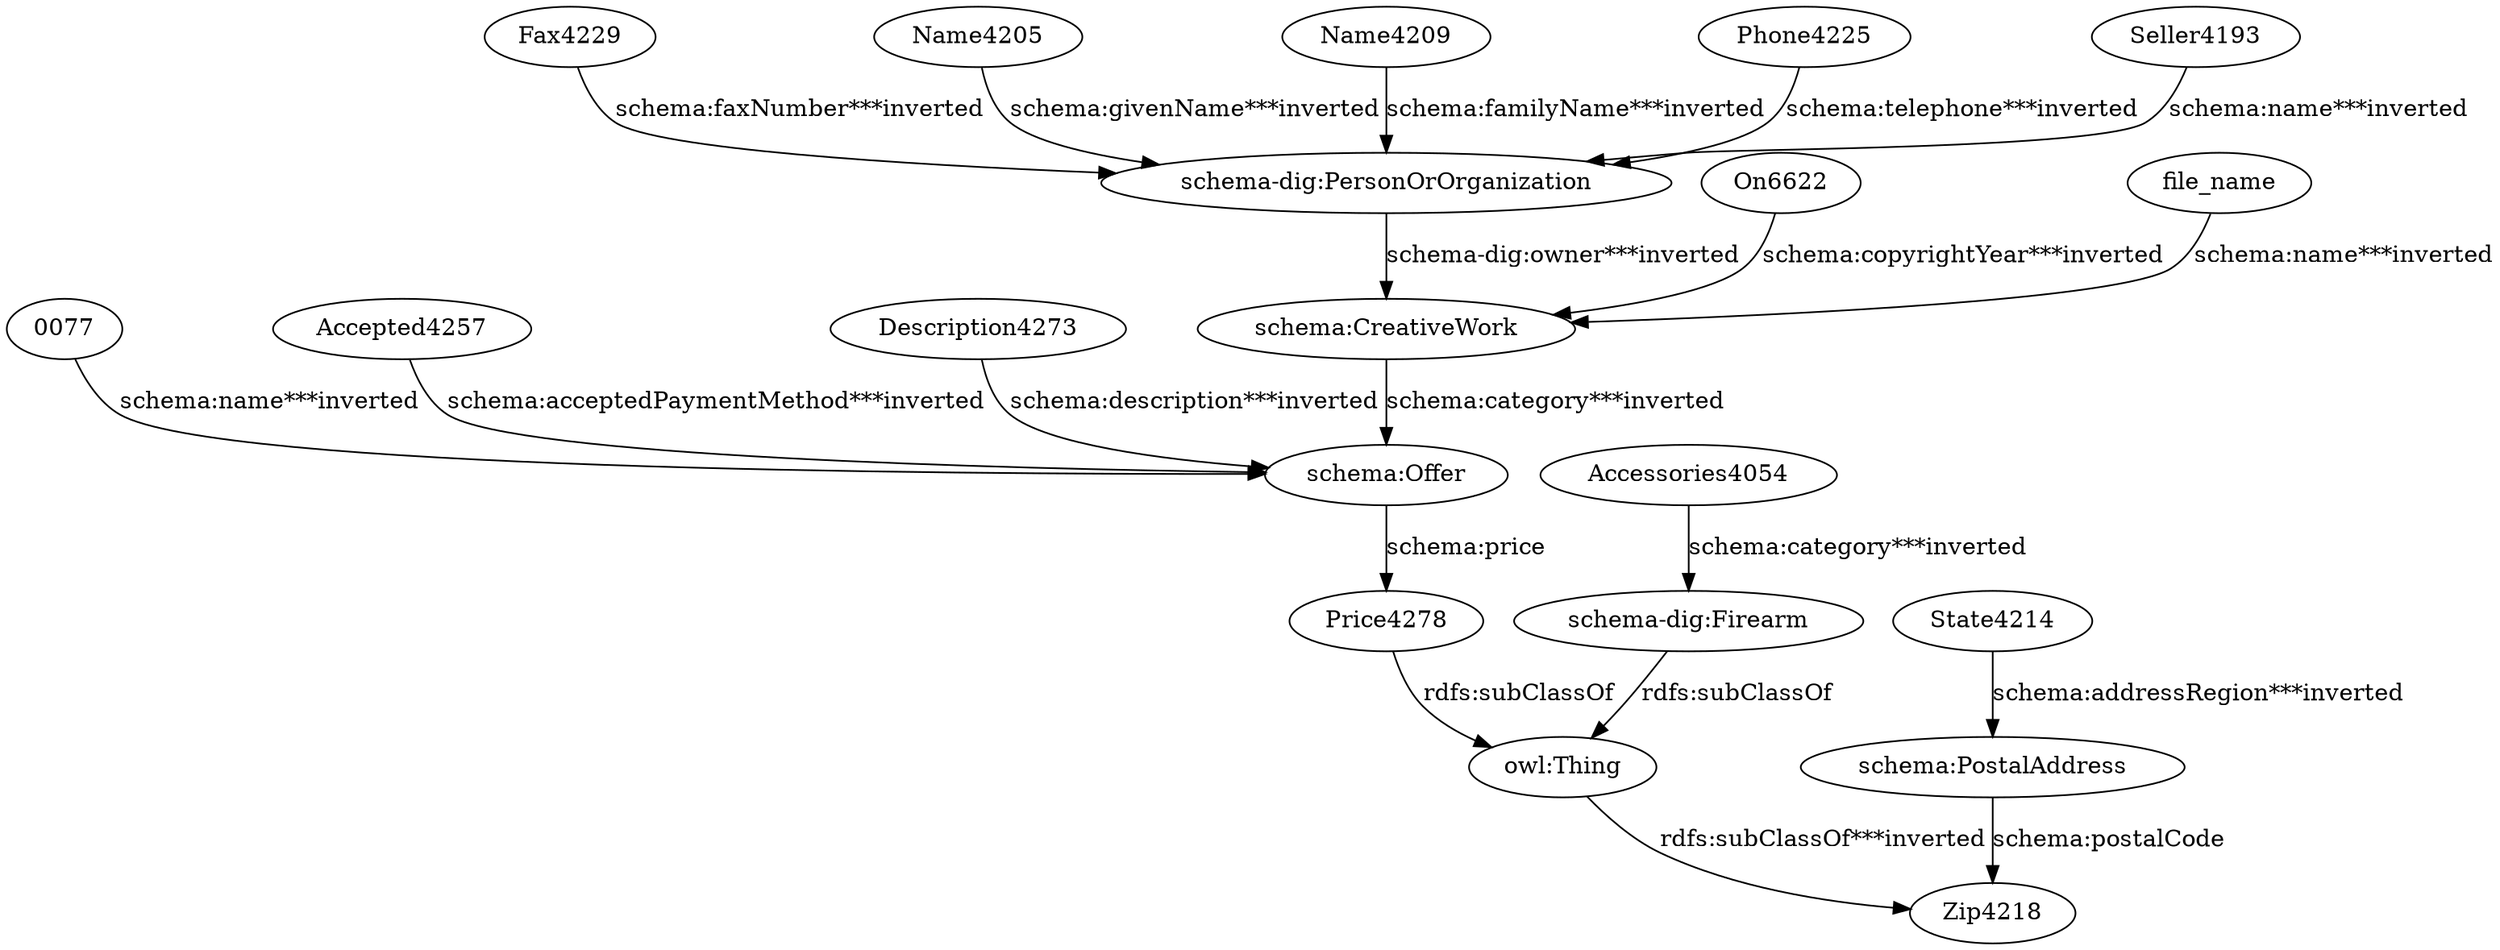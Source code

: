 digraph {
  "0077" [type=attribute_name,label="0077"]
  "schema:Offer1" [type=class_uri,label="schema:Offer"]
  Accepted4257 [type=attribute_name,label=Accepted4257]
  Accessories4054 [type=attribute_name,label=Accessories4054]
  "schema-dig:Firearm1" [type=class_uri,label="schema-dig:Firearm"]
  Description4273 [type=attribute_name,label=Description4273]
  Fax4229 [type=attribute_name,label=Fax4229]
  "schema-dig:PersonOrOrganization1" [type=class_uri,label="schema-dig:PersonOrOrganization"]
  Name4205 [type=attribute_name,label=Name4205]
  Name4209 [type=attribute_name,label=Name4209]
  On6622 [type=attribute_name,label=On6622]
  "schema:CreativeWork1" [type=class_uri,label="schema:CreativeWork"]
  Phone4225 [type=attribute_name,label=Phone4225]
  Price4278 [type=attribute_name,label=Price4278]
  "owl:Thing" [type=special,label="owl:Thing"]
  Seller4193 [type=attribute_name,label=Seller4193]
  State4214 [type=attribute_name,label=State4214]
  "schema:PostalAddress1" [type=class_uri,label="schema:PostalAddress"]
  file_name [type=attribute_name,label=file_name]
  Zip4218 [type=attribute_name,label=Zip4218]
  "0077" -> "schema:Offer1" [type=st_property_uri,label="schema:name***inverted",weight=1]
  Accepted4257 -> "schema:Offer1" [type=st_property_uri,label="schema:acceptedPaymentMethod***inverted",weight=1]
  Accessories4054 -> "schema-dig:Firearm1" [type=st_property_uri,label="schema:category***inverted",weight=1]
  Description4273 -> "schema:Offer1" [type=st_property_uri,label="schema:description***inverted",weight=1]
  Fax4229 -> "schema-dig:PersonOrOrganization1" [type=st_property_uri,label="schema:faxNumber***inverted",weight=1]
  Name4205 -> "schema-dig:PersonOrOrganization1" [type=st_property_uri,label="schema:givenName***inverted",weight=1]
  Name4209 -> "schema-dig:PersonOrOrganization1" [type=st_property_uri,label="schema:familyName***inverted",weight=1]
  On6622 -> "schema:CreativeWork1" [type=st_property_uri,label="schema:copyrightYear***inverted",weight=1]
  Phone4225 -> "schema-dig:PersonOrOrganization1" [type=st_property_uri,label="schema:telephone***inverted",weight=1]
  Price4278 -> "owl:Thing" [label="rdfs:subClassOf",type=inherited,weight=0.3333333333333333]
  Seller4193 -> "schema-dig:PersonOrOrganization1" [type=st_property_uri,label="schema:name***inverted",weight=1]
  State4214 -> "schema:PostalAddress1" [type=st_property_uri,label="schema:addressRegion***inverted",weight=1]
  file_name -> "schema:CreativeWork1" [type=st_property_uri,label="schema:name***inverted",weight=1]
  "owl:Thing" -> Zip4218 [type=inherited,label="rdfs:subClassOf***inverted",weight=0.3333333333333333]
  "schema-dig:Firearm1" -> "owl:Thing" [label="rdfs:subClassOf",type=inherited,weight=0.3333333333333333]
  "schema-dig:PersonOrOrganization1" -> "schema:CreativeWork1" [type=inherited,label="schema-dig:owner***inverted",weight=4]
  "schema:CreativeWork1" -> "schema:Offer1" [type=inherited,label="schema:category***inverted",weight=4]
  "schema:Offer1" -> Price4278 [label="schema:price",type=st_property_uri]
  "schema:PostalAddress1" -> Zip4218 [label="schema:postalCode",type=st_property_uri]
}
